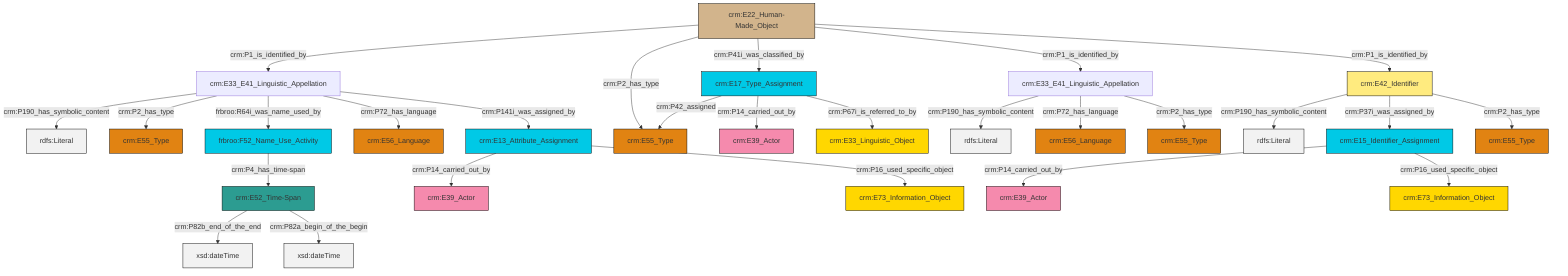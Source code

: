 graph TD
classDef Literal fill:#f2f2f2,stroke:#000000;
classDef CRM_Entity fill:#FFFFFF,stroke:#000000;
classDef Temporal_Entity fill:#00C9E6, stroke:#000000;
classDef Type fill:#E18312, stroke:#000000;
classDef Time-Span fill:#2C9C91, stroke:#000000;
classDef Appellation fill:#FFEB7F, stroke:#000000;
classDef Place fill:#008836, stroke:#000000;
classDef Persistent_Item fill:#B266B2, stroke:#000000;
classDef Conceptual_Object fill:#FFD700, stroke:#000000;
classDef Physical_Thing fill:#D2B48C, stroke:#000000;
classDef Actor fill:#f58aad, stroke:#000000;
classDef PC_Classes fill:#4ce600, stroke:#000000;
classDef Multi fill:#cccccc,stroke:#000000;

6["crm:E42_Identifier"]:::Appellation -->|crm:P190_has_symbolic_content| 7[rdfs:Literal]:::Literal
10["crm:E33_E41_Linguistic_Appellation"]:::Default -->|crm:P190_has_symbolic_content| 11[rdfs:Literal]:::Literal
6["crm:E42_Identifier"]:::Appellation -->|crm:P37i_was_assigned_by| 4["crm:E15_Identifier_Assignment"]:::Temporal_Entity
15["crm:E13_Attribute_Assignment"]:::Temporal_Entity -->|crm:P14_carried_out_by| 12["crm:E39_Actor"]:::Actor
4["crm:E15_Identifier_Assignment"]:::Temporal_Entity -->|crm:P14_carried_out_by| 18["crm:E39_Actor"]:::Actor
2["crm:E22_Human-Made_Object"]:::Physical_Thing -->|crm:P1_is_identified_by| 10["crm:E33_E41_Linguistic_Appellation"]:::Default
10["crm:E33_E41_Linguistic_Appellation"]:::Default -->|crm:P2_has_type| 26["crm:E55_Type"]:::Type
20["frbroo:F52_Name_Use_Activity"]:::Temporal_Entity -->|crm:P4_has_time-span| 16["crm:E52_Time-Span"]:::Time-Span
16["crm:E52_Time-Span"]:::Time-Span -->|crm:P82b_end_of_the_end| 27[xsd:dateTime]:::Literal
2["crm:E22_Human-Made_Object"]:::Physical_Thing -->|crm:P2_has_type| 28["crm:E55_Type"]:::Type
16["crm:E52_Time-Span"]:::Time-Span -->|crm:P82a_begin_of_the_begin| 29[xsd:dateTime]:::Literal
31["crm:E33_E41_Linguistic_Appellation"]:::Default -->|crm:P190_has_symbolic_content| 32[rdfs:Literal]:::Literal
31["crm:E33_E41_Linguistic_Appellation"]:::Default -->|crm:P72_has_language| 8["crm:E56_Language"]:::Type
22["crm:E17_Type_Assignment"]:::Temporal_Entity -->|crm:P42_assigned| 28["crm:E55_Type"]:::Type
2["crm:E22_Human-Made_Object"]:::Physical_Thing -->|crm:P41i_was_classified_by| 22["crm:E17_Type_Assignment"]:::Temporal_Entity
10["crm:E33_E41_Linguistic_Appellation"]:::Default -->|frbroo:R64i_was_name_used_by| 20["frbroo:F52_Name_Use_Activity"]:::Temporal_Entity
22["crm:E17_Type_Assignment"]:::Temporal_Entity -->|crm:P14_carried_out_by| 41["crm:E39_Actor"]:::Actor
31["crm:E33_E41_Linguistic_Appellation"]:::Default -->|crm:P2_has_type| 0["crm:E55_Type"]:::Type
15["crm:E13_Attribute_Assignment"]:::Temporal_Entity -->|crm:P16_used_specific_object| 24["crm:E73_Information_Object"]:::Conceptual_Object
6["crm:E42_Identifier"]:::Appellation -->|crm:P2_has_type| 42["crm:E55_Type"]:::Type
22["crm:E17_Type_Assignment"]:::Temporal_Entity -->|crm:P67i_is_referred_to_by| 36["crm:E33_Linguistic_Object"]:::Conceptual_Object
10["crm:E33_E41_Linguistic_Appellation"]:::Default -->|crm:P72_has_language| 33["crm:E56_Language"]:::Type
2["crm:E22_Human-Made_Object"]:::Physical_Thing -->|crm:P1_is_identified_by| 31["crm:E33_E41_Linguistic_Appellation"]:::Default
2["crm:E22_Human-Made_Object"]:::Physical_Thing -->|crm:P1_is_identified_by| 6["crm:E42_Identifier"]:::Appellation
4["crm:E15_Identifier_Assignment"]:::Temporal_Entity -->|crm:P16_used_specific_object| 38["crm:E73_Information_Object"]:::Conceptual_Object
10["crm:E33_E41_Linguistic_Appellation"]:::Default -->|crm:P141i_was_assigned_by| 15["crm:E13_Attribute_Assignment"]:::Temporal_Entity
